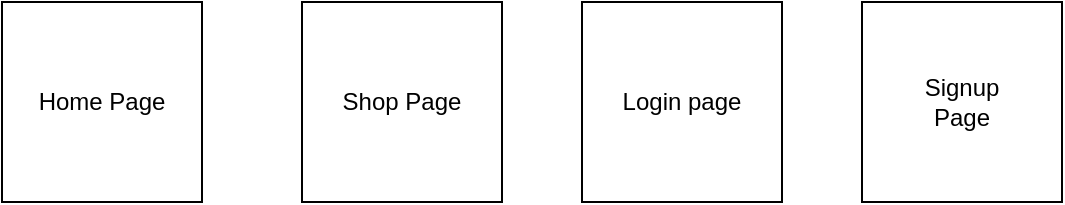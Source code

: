 <mxfile version="13.5.8" type="device"><diagram id="abCXAYZ22amQ6Q75hI--" name="Page-1"><mxGraphModel dx="868" dy="482" grid="1" gridSize="10" guides="1" tooltips="1" connect="1" arrows="1" fold="1" page="1" pageScale="1" pageWidth="850" pageHeight="1100" math="0" shadow="0"><root><mxCell id="0"/><mxCell id="1" parent="0"/><mxCell id="IiyJXOPdmFpllqj_PoHE-1" value="" style="whiteSpace=wrap;html=1;aspect=fixed;" vertex="1" parent="1"><mxGeometry x="60" y="40" width="100" height="100" as="geometry"/></mxCell><mxCell id="IiyJXOPdmFpllqj_PoHE-2" value="Home Page" style="text;html=1;strokeColor=none;fillColor=none;align=center;verticalAlign=middle;whiteSpace=wrap;rounded=0;" vertex="1" parent="1"><mxGeometry x="75" y="80" width="70" height="20" as="geometry"/></mxCell><mxCell id="IiyJXOPdmFpllqj_PoHE-4" value="" style="whiteSpace=wrap;html=1;aspect=fixed;" vertex="1" parent="1"><mxGeometry x="210" y="40" width="100" height="100" as="geometry"/></mxCell><mxCell id="IiyJXOPdmFpllqj_PoHE-5" value="Shop Page" style="text;html=1;strokeColor=none;fillColor=none;align=center;verticalAlign=middle;whiteSpace=wrap;rounded=0;" vertex="1" parent="1"><mxGeometry x="225" y="80" width="70" height="20" as="geometry"/></mxCell><mxCell id="IiyJXOPdmFpllqj_PoHE-6" value="" style="whiteSpace=wrap;html=1;aspect=fixed;" vertex="1" parent="1"><mxGeometry x="350" y="40" width="100" height="100" as="geometry"/></mxCell><mxCell id="IiyJXOPdmFpllqj_PoHE-7" value="Login page" style="text;html=1;strokeColor=none;fillColor=none;align=center;verticalAlign=middle;whiteSpace=wrap;rounded=0;" vertex="1" parent="1"><mxGeometry x="365" y="80" width="70" height="20" as="geometry"/></mxCell><mxCell id="IiyJXOPdmFpllqj_PoHE-8" value="" style="whiteSpace=wrap;html=1;aspect=fixed;" vertex="1" parent="1"><mxGeometry x="490" y="40" width="100" height="100" as="geometry"/></mxCell><mxCell id="IiyJXOPdmFpllqj_PoHE-9" value="Signup Page" style="text;html=1;strokeColor=none;fillColor=none;align=center;verticalAlign=middle;whiteSpace=wrap;rounded=0;" vertex="1" parent="1"><mxGeometry x="505" y="80" width="70" height="20" as="geometry"/></mxCell></root></mxGraphModel></diagram></mxfile>